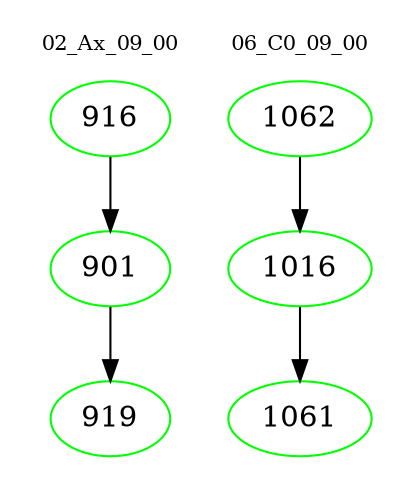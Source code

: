 digraph{
subgraph cluster_0 {
color = white
label = "02_Ax_09_00";
fontsize=10;
T0_916 [label="916", color="green"]
T0_916 -> T0_901 [color="black"]
T0_901 [label="901", color="green"]
T0_901 -> T0_919 [color="black"]
T0_919 [label="919", color="green"]
}
subgraph cluster_1 {
color = white
label = "06_C0_09_00";
fontsize=10;
T1_1062 [label="1062", color="green"]
T1_1062 -> T1_1016 [color="black"]
T1_1016 [label="1016", color="green"]
T1_1016 -> T1_1061 [color="black"]
T1_1061 [label="1061", color="green"]
}
}
